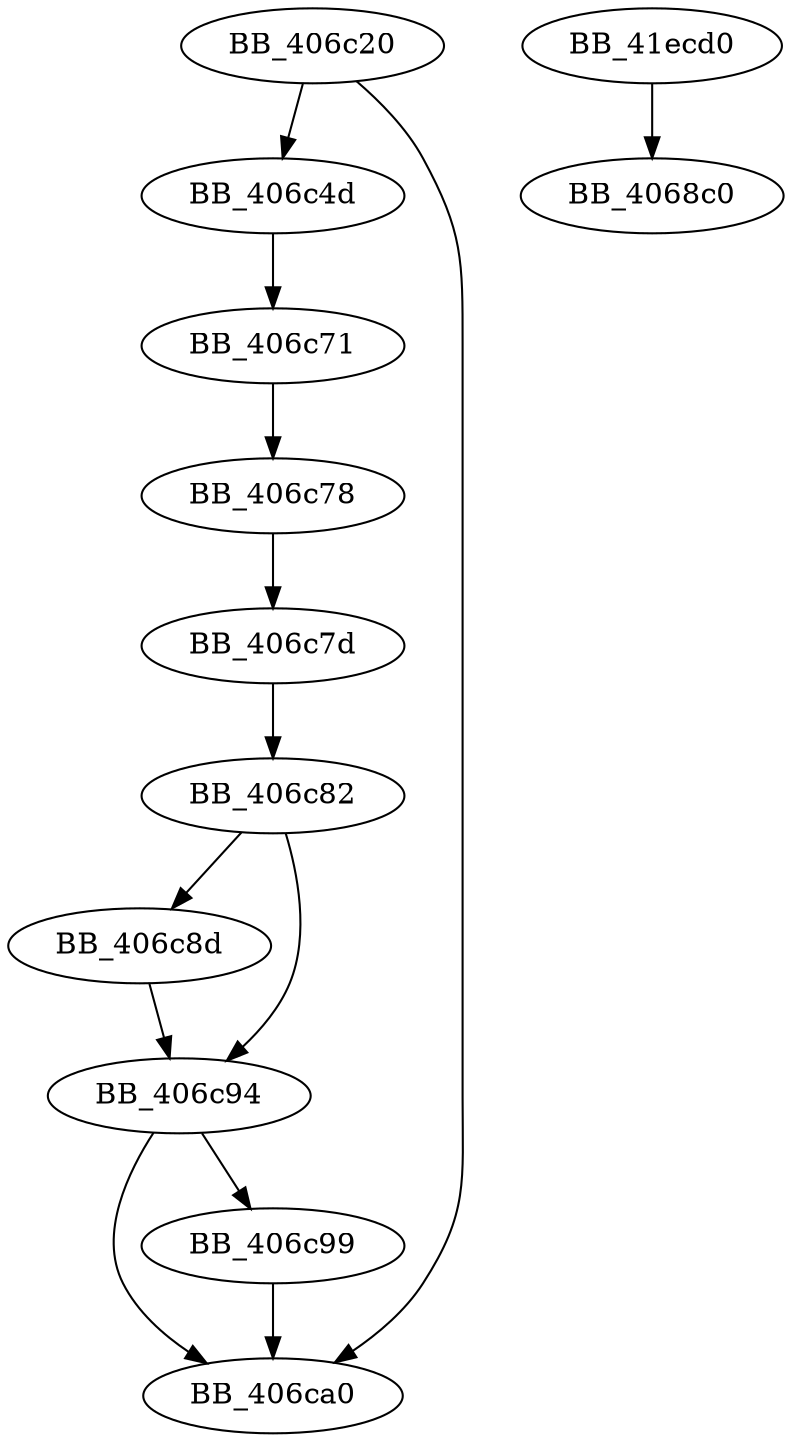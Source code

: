 DiGraph sub_406C20{
BB_406c20->BB_406c4d
BB_406c20->BB_406ca0
BB_406c4d->BB_406c71
BB_406c71->BB_406c78
BB_406c78->BB_406c7d
BB_406c7d->BB_406c82
BB_406c82->BB_406c8d
BB_406c82->BB_406c94
BB_406c8d->BB_406c94
BB_406c94->BB_406c99
BB_406c94->BB_406ca0
BB_406c99->BB_406ca0
BB_41ecd0->BB_4068c0
}
